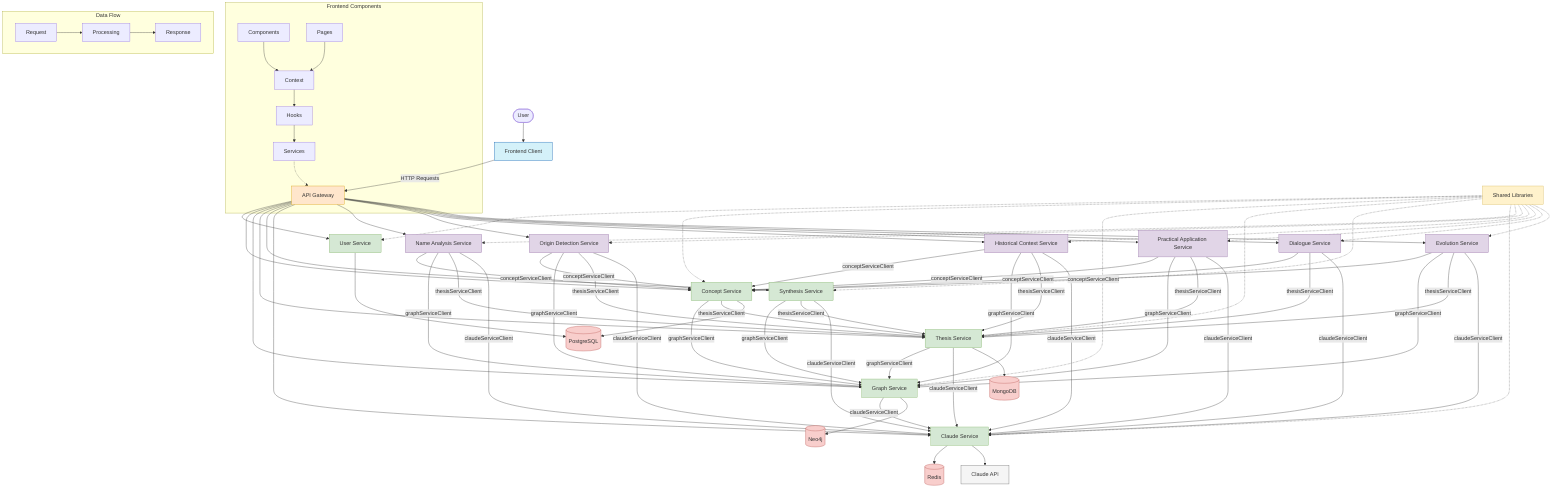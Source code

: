flowchart TD
    classDef frontend fill:#d4f1f9,stroke:#05a,stroke-width:1px
    classDef apigateway fill:#ffe6cc,stroke:#d79b00,stroke-width:1px
    classDef service fill:#d5e8d4,stroke:#82b366,stroke-width:1px
    classDef specialservice fill:#e1d5e7,stroke:#9673a6,stroke-width:1px
    classDef database fill:#f8cecc,stroke:#b85450,stroke-width:1px
    classDef shared fill:#fff2cc,stroke:#d6b656,stroke-width:1px
    classDef external fill:#f5f5f5,stroke:#666,stroke-width:1px
    
    %% User and Frontend
    User([User])
    FE[Frontend Client] --> |HTTP Requests| AG
    class FE frontend
    
    %% API Gateway
    AG[API Gateway] 
    class AG apigateway
    
    %% Core Services
    US[User Service]
    CS[Concept Service]
    GS[Graph Service]
    TS[Thesis Service]
    SS[Synthesis Service]
    CLS[Claude Service]
    class US,CS,GS,TS,SS,CLS service
    
    %% Specialized Services
    NAS[Name Analysis Service]
    ODS[Origin Detection Service]
    HCS[Historical Context Service]
    PAS[Practical Application Service]
    DS[Dialogue Service]
    ES[Evolution Service]
    class NAS,ODS,HCS,PAS,DS,ES specialservice
    
    %% Databases
    PG[(PostgreSQL)]
    Neo[(Neo4j)]
    Mongo[(MongoDB)]
    Redis[(Redis)]
    class PG,Neo,Mongo,Redis database
    
    %% External Services
    Claude[Claude API]
    class Claude external
    
    %% Shared Libraries
    SL[Shared Libraries]
    class SL shared
    
    %% Frontend to API Gateway connections
    User --> FE
    
    %% API Gateway to Service connections
    AG --> US
    AG --> CS
    AG --> GS
    AG --> TS
    AG --> SS
    AG --> CLS
    AG --> NAS
    AG --> ODS
    AG --> HCS
    AG --> PAS
    AG --> DS
    AG --> ES
    
    %% Service dependencies (based on client files)
    CS --> |graphServiceClient| GS
    CS --> |thesisServiceClient| TS
    
    GS --> |claudeServiceClient| CLS
    
    TS --> |graphServiceClient| GS
    TS --> |claudeServiceClient| CLS
    
    SS --> |graphServiceClient| GS
    SS --> |thesisServiceClient| TS
    SS --> |claudeServiceClient| CLS
    
    NAS --> |conceptServiceClient| CS
    NAS --> |graphServiceClient| GS
    NAS --> |thesisServiceClient| TS
    NAS --> |claudeServiceClient| CLS
    
    ODS --> |conceptServiceClient| CS
    ODS --> |graphServiceClient| GS
    ODS --> |thesisServiceClient| TS
    ODS --> |claudeServiceClient| CLS
    
    HCS --> |conceptServiceClient| CS
    HCS --> |graphServiceClient| GS
    HCS --> |thesisServiceClient| TS
    HCS --> |claudeServiceClient| CLS
    
    PAS --> |conceptServiceClient| CS
    PAS --> |graphServiceClient| GS
    PAS --> |thesisServiceClient| TS
    PAS --> |claudeServiceClient| CLS
    
    DS --> |conceptServiceClient| CS
    DS --> |thesisServiceClient| TS
    DS --> |claudeServiceClient| CLS
    
    ES --> |conceptServiceClient| CS
    ES --> |graphServiceClient| GS
    ES --> |thesisServiceClient| TS
    ES --> |claudeServiceClient| CLS
    
    %% Database connections
    US --> PG
    CS --> PG
    GS --> Neo
    TS --> Mongo
    
    %% Messaging & Caching
    CLS --> Redis
    CLS --> Claude
    
    %% Shared libraries
    SL -.-> US
    SL -.-> CS
    SL -.-> GS
    SL -.-> TS
    SL -.-> SS
    SL -.-> CLS
    SL -.-> NAS
    SL -.-> ODS
    SL -.-> HCS
    SL -.-> PAS
    SL -.-> DS
    SL -.-> ES

    subgraph Frontend Components
        FE_Components[Components]
        FE_Pages[Pages]
        FE_Context[Context]
        FE_Hooks[Hooks]
        FE_Services[Services]

        FE_Components --> FE_Context
        FE_Pages --> FE_Context
        FE_Context --> FE_Hooks
        FE_Hooks --> FE_Services
        FE_Services -.-> AG
    end

    subgraph Data Flow
        direction LR
        Request[Request] --> Processing[Processing] --> Response[Response]
    end